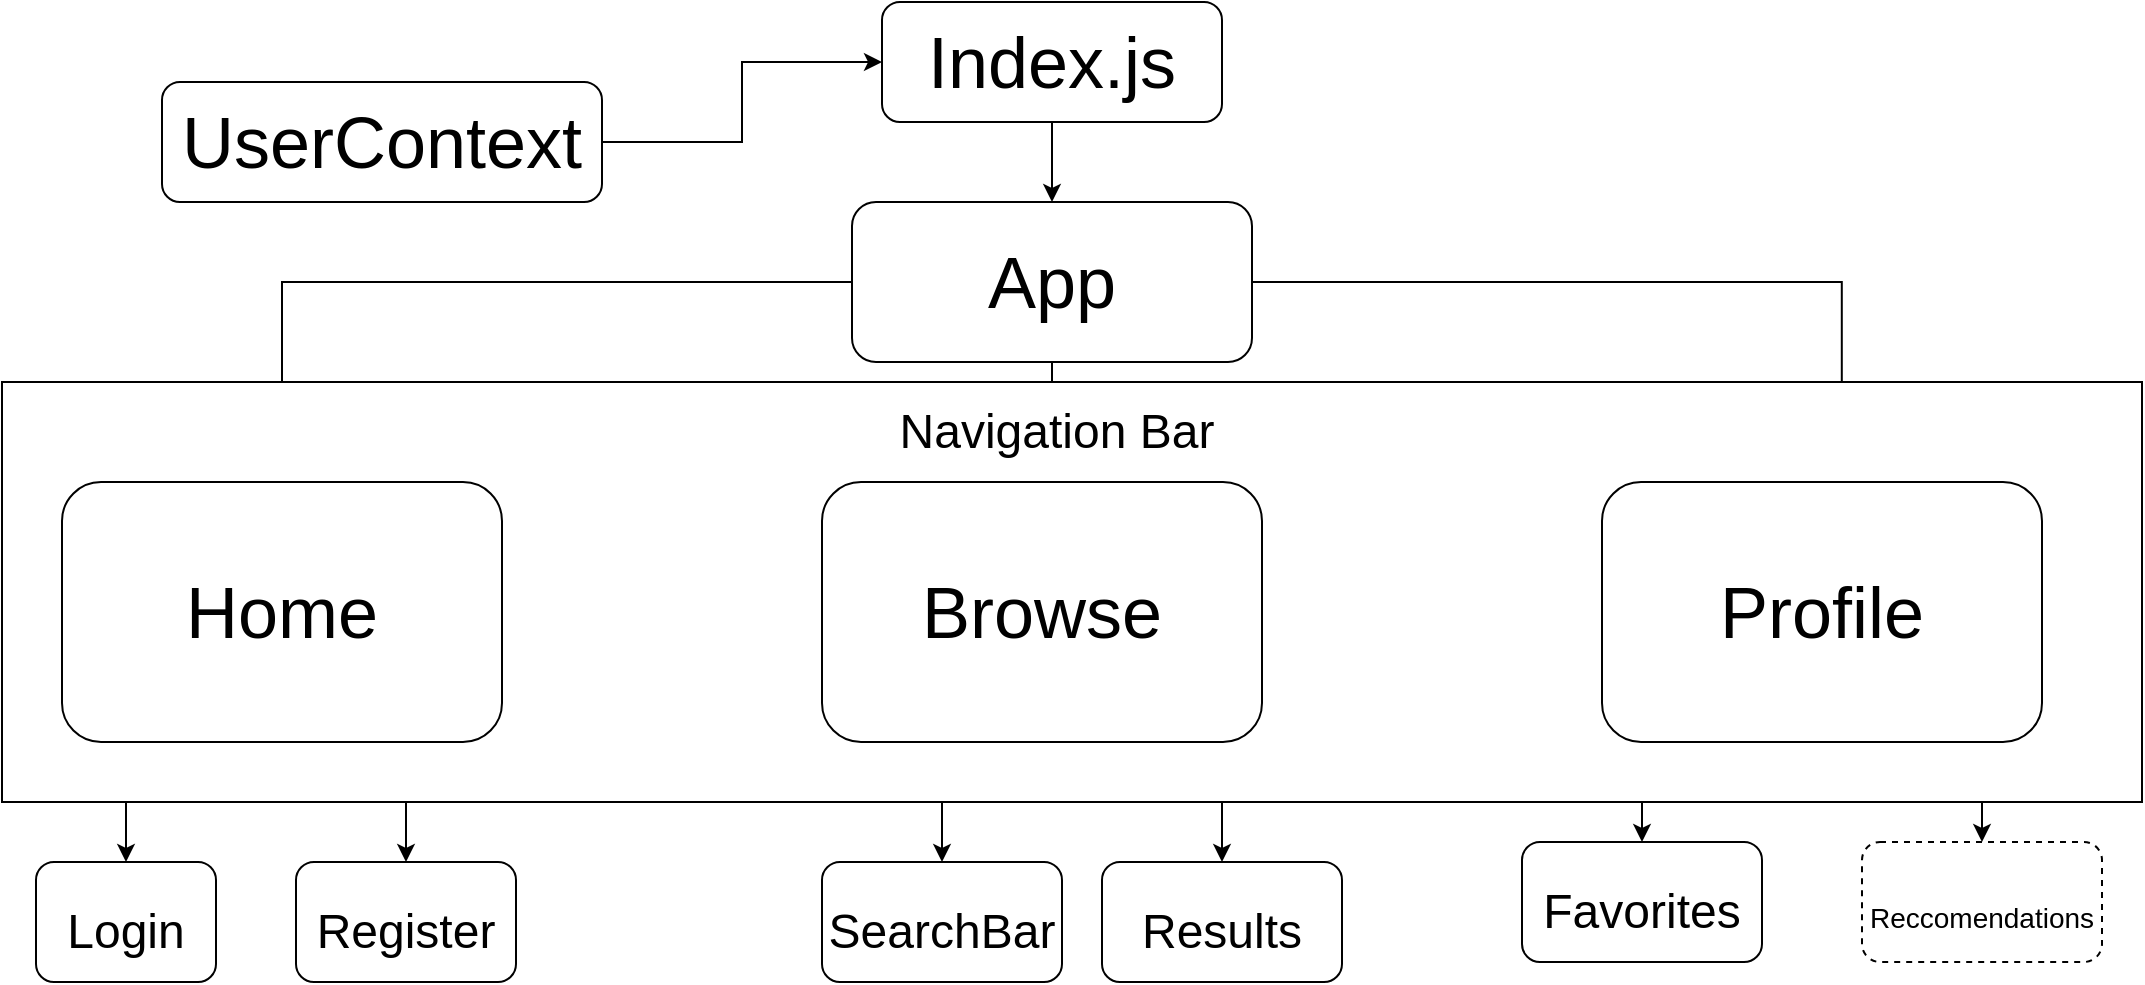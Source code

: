 <mxfile version="20.5.3" type="github">
  <diagram id="sVP3sMyLPM9s501kHIRL" name="Page-1">
    <mxGraphModel dx="1108" dy="539" grid="1" gridSize="10" guides="1" tooltips="1" connect="1" arrows="1" fold="1" page="1" pageScale="1" pageWidth="1100" pageHeight="850" math="0" shadow="0">
      <root>
        <mxCell id="0" />
        <mxCell id="1" parent="0" />
        <mxCell id="E0AQMNeIN-bkJbBoVoyC-16" style="edgeStyle=orthogonalEdgeStyle;rounded=0;orthogonalLoop=1;jettySize=auto;html=1;fontSize=14;" edge="1" parent="1" source="E0AQMNeIN-bkJbBoVoyC-2" target="E0AQMNeIN-bkJbBoVoyC-6">
          <mxGeometry relative="1" as="geometry" />
        </mxCell>
        <mxCell id="E0AQMNeIN-bkJbBoVoyC-20" style="edgeStyle=orthogonalEdgeStyle;rounded=0;orthogonalLoop=1;jettySize=auto;html=1;entryX=0.5;entryY=0;entryDx=0;entryDy=0;fontSize=14;" edge="1" parent="1" source="E0AQMNeIN-bkJbBoVoyC-2" target="E0AQMNeIN-bkJbBoVoyC-3">
          <mxGeometry relative="1" as="geometry" />
        </mxCell>
        <mxCell id="E0AQMNeIN-bkJbBoVoyC-21" style="edgeStyle=orthogonalEdgeStyle;rounded=0;orthogonalLoop=1;jettySize=auto;html=1;entryX=0.545;entryY=-0.015;entryDx=0;entryDy=0;entryPerimeter=0;fontSize=14;" edge="1" parent="1" source="E0AQMNeIN-bkJbBoVoyC-2" target="E0AQMNeIN-bkJbBoVoyC-7">
          <mxGeometry relative="1" as="geometry" />
        </mxCell>
        <mxCell id="E0AQMNeIN-bkJbBoVoyC-2" value="&lt;font style=&quot;font-size: 36px;&quot;&gt;App&lt;/font&gt;" style="rounded=1;whiteSpace=wrap;html=1;" vertex="1" parent="1">
          <mxGeometry x="425" y="110" width="200" height="80" as="geometry" />
        </mxCell>
        <mxCell id="E0AQMNeIN-bkJbBoVoyC-22" style="edgeStyle=orthogonalEdgeStyle;rounded=0;orthogonalLoop=1;jettySize=auto;html=1;fontSize=14;" edge="1" parent="1" source="E0AQMNeIN-bkJbBoVoyC-3" target="E0AQMNeIN-bkJbBoVoyC-8">
          <mxGeometry relative="1" as="geometry" />
        </mxCell>
        <mxCell id="E0AQMNeIN-bkJbBoVoyC-23" style="edgeStyle=orthogonalEdgeStyle;rounded=0;orthogonalLoop=1;jettySize=auto;html=1;fontSize=14;" edge="1" parent="1" source="E0AQMNeIN-bkJbBoVoyC-3" target="E0AQMNeIN-bkJbBoVoyC-9">
          <mxGeometry relative="1" as="geometry" />
        </mxCell>
        <mxCell id="E0AQMNeIN-bkJbBoVoyC-15" style="edgeStyle=orthogonalEdgeStyle;rounded=0;orthogonalLoop=1;jettySize=auto;html=1;entryX=0.5;entryY=0;entryDx=0;entryDy=0;fontSize=14;" edge="1" parent="1" source="E0AQMNeIN-bkJbBoVoyC-4" target="E0AQMNeIN-bkJbBoVoyC-2">
          <mxGeometry relative="1" as="geometry" />
        </mxCell>
        <mxCell id="E0AQMNeIN-bkJbBoVoyC-4" value="Index.js" style="rounded=1;whiteSpace=wrap;html=1;fontSize=36;" vertex="1" parent="1">
          <mxGeometry x="440" y="10" width="170" height="60" as="geometry" />
        </mxCell>
        <mxCell id="E0AQMNeIN-bkJbBoVoyC-14" style="edgeStyle=orthogonalEdgeStyle;rounded=0;orthogonalLoop=1;jettySize=auto;html=1;entryX=0;entryY=0.5;entryDx=0;entryDy=0;fontSize=14;" edge="1" parent="1" source="E0AQMNeIN-bkJbBoVoyC-5" target="E0AQMNeIN-bkJbBoVoyC-4">
          <mxGeometry relative="1" as="geometry" />
        </mxCell>
        <mxCell id="E0AQMNeIN-bkJbBoVoyC-5" value="UserContext" style="rounded=1;whiteSpace=wrap;html=1;fontSize=36;" vertex="1" parent="1">
          <mxGeometry x="80" y="50" width="220" height="60" as="geometry" />
        </mxCell>
        <mxCell id="E0AQMNeIN-bkJbBoVoyC-24" style="edgeStyle=orthogonalEdgeStyle;rounded=0;orthogonalLoop=1;jettySize=auto;html=1;fontSize=14;" edge="1" parent="1" source="E0AQMNeIN-bkJbBoVoyC-6" target="E0AQMNeIN-bkJbBoVoyC-10">
          <mxGeometry relative="1" as="geometry" />
        </mxCell>
        <mxCell id="E0AQMNeIN-bkJbBoVoyC-25" style="edgeStyle=orthogonalEdgeStyle;rounded=0;orthogonalLoop=1;jettySize=auto;html=1;fontSize=14;" edge="1" parent="1" source="E0AQMNeIN-bkJbBoVoyC-6" target="E0AQMNeIN-bkJbBoVoyC-11">
          <mxGeometry relative="1" as="geometry" />
        </mxCell>
        <mxCell id="E0AQMNeIN-bkJbBoVoyC-26" style="edgeStyle=orthogonalEdgeStyle;rounded=0;orthogonalLoop=1;jettySize=auto;html=1;fontSize=14;" edge="1" parent="1" source="E0AQMNeIN-bkJbBoVoyC-7" target="E0AQMNeIN-bkJbBoVoyC-12">
          <mxGeometry relative="1" as="geometry" />
        </mxCell>
        <mxCell id="E0AQMNeIN-bkJbBoVoyC-27" style="edgeStyle=orthogonalEdgeStyle;rounded=0;orthogonalLoop=1;jettySize=auto;html=1;fontSize=14;" edge="1" parent="1" source="E0AQMNeIN-bkJbBoVoyC-7" target="E0AQMNeIN-bkJbBoVoyC-13">
          <mxGeometry relative="1" as="geometry" />
        </mxCell>
        <mxCell id="E0AQMNeIN-bkJbBoVoyC-8" value="&lt;font style=&quot;font-size: 24px;&quot;&gt;Login&lt;/font&gt;" style="rounded=1;whiteSpace=wrap;html=1;fontSize=36;" vertex="1" parent="1">
          <mxGeometry x="17" y="440" width="90" height="60" as="geometry" />
        </mxCell>
        <mxCell id="E0AQMNeIN-bkJbBoVoyC-9" value="&lt;font style=&quot;font-size: 24px;&quot;&gt;Register&lt;/font&gt;" style="rounded=1;whiteSpace=wrap;html=1;fontSize=36;" vertex="1" parent="1">
          <mxGeometry x="147" y="440" width="110" height="60" as="geometry" />
        </mxCell>
        <mxCell id="E0AQMNeIN-bkJbBoVoyC-10" value="&lt;font style=&quot;font-size: 24px;&quot;&gt;SearchBar&lt;/font&gt;" style="rounded=1;whiteSpace=wrap;html=1;fontSize=36;" vertex="1" parent="1">
          <mxGeometry x="410" y="440" width="120" height="60" as="geometry" />
        </mxCell>
        <mxCell id="E0AQMNeIN-bkJbBoVoyC-11" value="&lt;font style=&quot;font-size: 24px;&quot;&gt;Results&lt;/font&gt;" style="rounded=1;whiteSpace=wrap;html=1;fontSize=36;" vertex="1" parent="1">
          <mxGeometry x="550" y="440" width="120" height="60" as="geometry" />
        </mxCell>
        <mxCell id="E0AQMNeIN-bkJbBoVoyC-12" value="&lt;font style=&quot;font-size: 24px;&quot;&gt;Favorites&lt;/font&gt;" style="rounded=1;whiteSpace=wrap;html=1;fontSize=36;" vertex="1" parent="1">
          <mxGeometry x="760" y="430" width="120" height="60" as="geometry" />
        </mxCell>
        <mxCell id="E0AQMNeIN-bkJbBoVoyC-13" value="&lt;font style=&quot;font-size: 14px;&quot;&gt;Reccomendations&lt;/font&gt;" style="rounded=1;whiteSpace=wrap;html=1;fontSize=36;dashed=1;" vertex="1" parent="1">
          <mxGeometry x="930" y="430" width="120" height="60" as="geometry" />
        </mxCell>
        <mxCell id="E0AQMNeIN-bkJbBoVoyC-29" value="" style="group" vertex="1" connectable="0" parent="1">
          <mxGeometry y="200" width="1070" height="210" as="geometry" />
        </mxCell>
        <mxCell id="E0AQMNeIN-bkJbBoVoyC-28" value="" style="rounded=0;whiteSpace=wrap;html=1;fontSize=14;" vertex="1" parent="E0AQMNeIN-bkJbBoVoyC-29">
          <mxGeometry width="1070" height="210" as="geometry" />
        </mxCell>
        <mxCell id="E0AQMNeIN-bkJbBoVoyC-3" value="Home" style="rounded=1;whiteSpace=wrap;html=1;fontSize=36;" vertex="1" parent="E0AQMNeIN-bkJbBoVoyC-29">
          <mxGeometry x="30" y="50" width="220" height="130" as="geometry" />
        </mxCell>
        <mxCell id="E0AQMNeIN-bkJbBoVoyC-6" value="Browse" style="rounded=1;whiteSpace=wrap;html=1;fontSize=36;" vertex="1" parent="E0AQMNeIN-bkJbBoVoyC-29">
          <mxGeometry x="410" y="50" width="220" height="130" as="geometry" />
        </mxCell>
        <mxCell id="E0AQMNeIN-bkJbBoVoyC-7" value="Profile" style="rounded=1;whiteSpace=wrap;html=1;fontSize=36;" vertex="1" parent="E0AQMNeIN-bkJbBoVoyC-29">
          <mxGeometry x="800" y="50" width="220" height="130" as="geometry" />
        </mxCell>
        <mxCell id="E0AQMNeIN-bkJbBoVoyC-30" value="&lt;font style=&quot;font-size: 24px;&quot;&gt;Navigation Bar&lt;/font&gt;" style="text;html=1;strokeColor=none;fillColor=none;align=center;verticalAlign=middle;whiteSpace=wrap;rounded=0;fontSize=14;" vertex="1" parent="E0AQMNeIN-bkJbBoVoyC-29">
          <mxGeometry x="420" y="10" width="215" height="30" as="geometry" />
        </mxCell>
      </root>
    </mxGraphModel>
  </diagram>
</mxfile>
